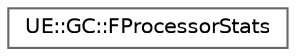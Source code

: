 digraph "Graphical Class Hierarchy"
{
 // INTERACTIVE_SVG=YES
 // LATEX_PDF_SIZE
  bgcolor="transparent";
  edge [fontname=Helvetica,fontsize=10,labelfontname=Helvetica,labelfontsize=10];
  node [fontname=Helvetica,fontsize=10,shape=box,height=0.2,width=0.4];
  rankdir="LR";
  Node0 [id="Node000000",label="UE::GC::FProcessorStats",height=0.2,width=0.4,color="grey40", fillcolor="white", style="filled",URL="$da/d0c/structUE_1_1GC_1_1FProcessorStats.html",tooltip=" "];
}
